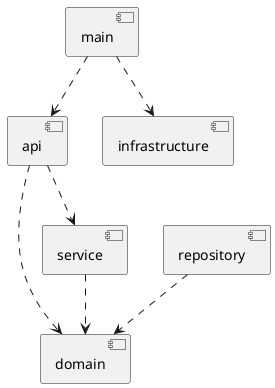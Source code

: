@startuml arch

component main
component api
component domain
component service
component repository
component infrastructure

main ..> api
main ..> infrastructure
api ..> domain
repository ..> domain
api ..> service
service ..> domain

@enduml
